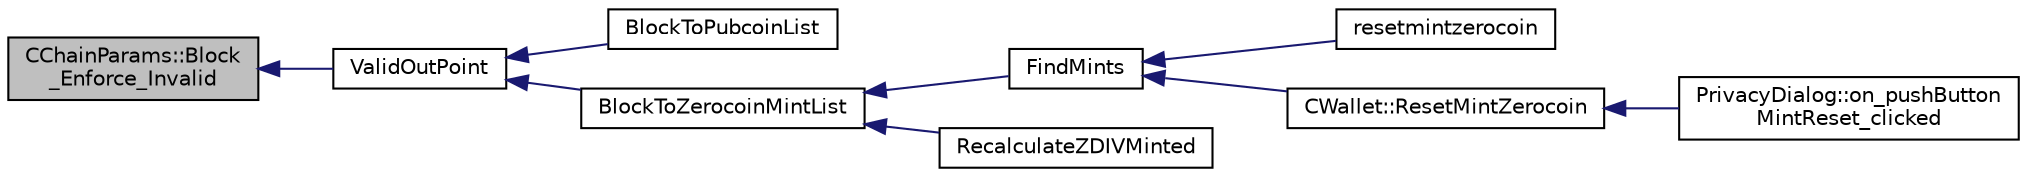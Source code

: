 digraph "CChainParams::Block_Enforce_Invalid"
{
  edge [fontname="Helvetica",fontsize="10",labelfontname="Helvetica",labelfontsize="10"];
  node [fontname="Helvetica",fontsize="10",shape=record];
  rankdir="LR";
  Node40 [label="CChainParams::Block\l_Enforce_Invalid",height=0.2,width=0.4,color="black", fillcolor="grey75", style="filled", fontcolor="black"];
  Node40 -> Node41 [dir="back",color="midnightblue",fontsize="10",style="solid",fontname="Helvetica"];
  Node41 [label="ValidOutPoint",height=0.2,width=0.4,color="black", fillcolor="white", style="filled",URL="$main_8h.html#a1f3b001e1c5c988c6a14f6367cffb6a7"];
  Node41 -> Node42 [dir="back",color="midnightblue",fontsize="10",style="solid",fontname="Helvetica"];
  Node42 [label="BlockToPubcoinList",height=0.2,width=0.4,color="black", fillcolor="white", style="filled",URL="$main_8h.html#a4834d60ccd1a14ab8f60f476de6e2eab"];
  Node41 -> Node43 [dir="back",color="midnightblue",fontsize="10",style="solid",fontname="Helvetica"];
  Node43 [label="BlockToZerocoinMintList",height=0.2,width=0.4,color="black", fillcolor="white", style="filled",URL="$main_8h.html#ac317d8f586a4d15e3a7e91debf18b646"];
  Node43 -> Node44 [dir="back",color="midnightblue",fontsize="10",style="solid",fontname="Helvetica"];
  Node44 [label="FindMints",height=0.2,width=0.4,color="black", fillcolor="white", style="filled",URL="$main_8h.html#a5bdf923beb5f3417fd033c28216b6acb"];
  Node44 -> Node45 [dir="back",color="midnightblue",fontsize="10",style="solid",fontname="Helvetica"];
  Node45 [label="resetmintzerocoin",height=0.2,width=0.4,color="black", fillcolor="white", style="filled",URL="$rpcwallet_8cpp.html#a9336d9bdaa3e1ebb98fb2cc6fdef1d9b"];
  Node44 -> Node46 [dir="back",color="midnightblue",fontsize="10",style="solid",fontname="Helvetica"];
  Node46 [label="CWallet::ResetMintZerocoin",height=0.2,width=0.4,color="black", fillcolor="white", style="filled",URL="$class_c_wallet.html#a48b81fb27683fe4693a7385909dcd391"];
  Node46 -> Node47 [dir="back",color="midnightblue",fontsize="10",style="solid",fontname="Helvetica"];
  Node47 [label="PrivacyDialog::on_pushButton\lMintReset_clicked",height=0.2,width=0.4,color="black", fillcolor="white", style="filled",URL="$class_privacy_dialog.html#a1a50924516087ce5810b2b2831567a31"];
  Node43 -> Node48 [dir="back",color="midnightblue",fontsize="10",style="solid",fontname="Helvetica"];
  Node48 [label="RecalculateZDIVMinted",height=0.2,width=0.4,color="black", fillcolor="white", style="filled",URL="$main_8h.html#a4143f85b263bcd3fc3915dbc19009495"];
}
